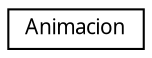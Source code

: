 digraph G
{
  edge [fontname="FreeSans.ttf",fontsize="10",labelfontname="FreeSans.ttf",labelfontsize="10"];
  node [fontname="FreeSans.ttf",fontsize="10",shape=record];
  rankdir=LR;
  Node1 [label="Animacion",height=0.2,width=0.4,color="black", fillcolor="white", style="filled",URL="$classAnimacion.html",tooltip="Clase que permite crear una animación a partir de una imagen cargada en memoria."];
}
